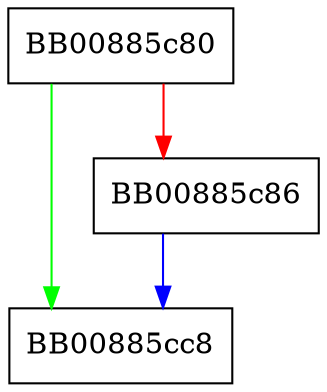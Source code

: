 digraph _dl_tunable_set_mallopt_check {
  node [shape="box"];
  graph [splines=ortho];
  BB00885c80 -> BB00885cc8 [color="green"];
  BB00885c80 -> BB00885c86 [color="red"];
  BB00885c86 -> BB00885cc8 [color="blue"];
}
